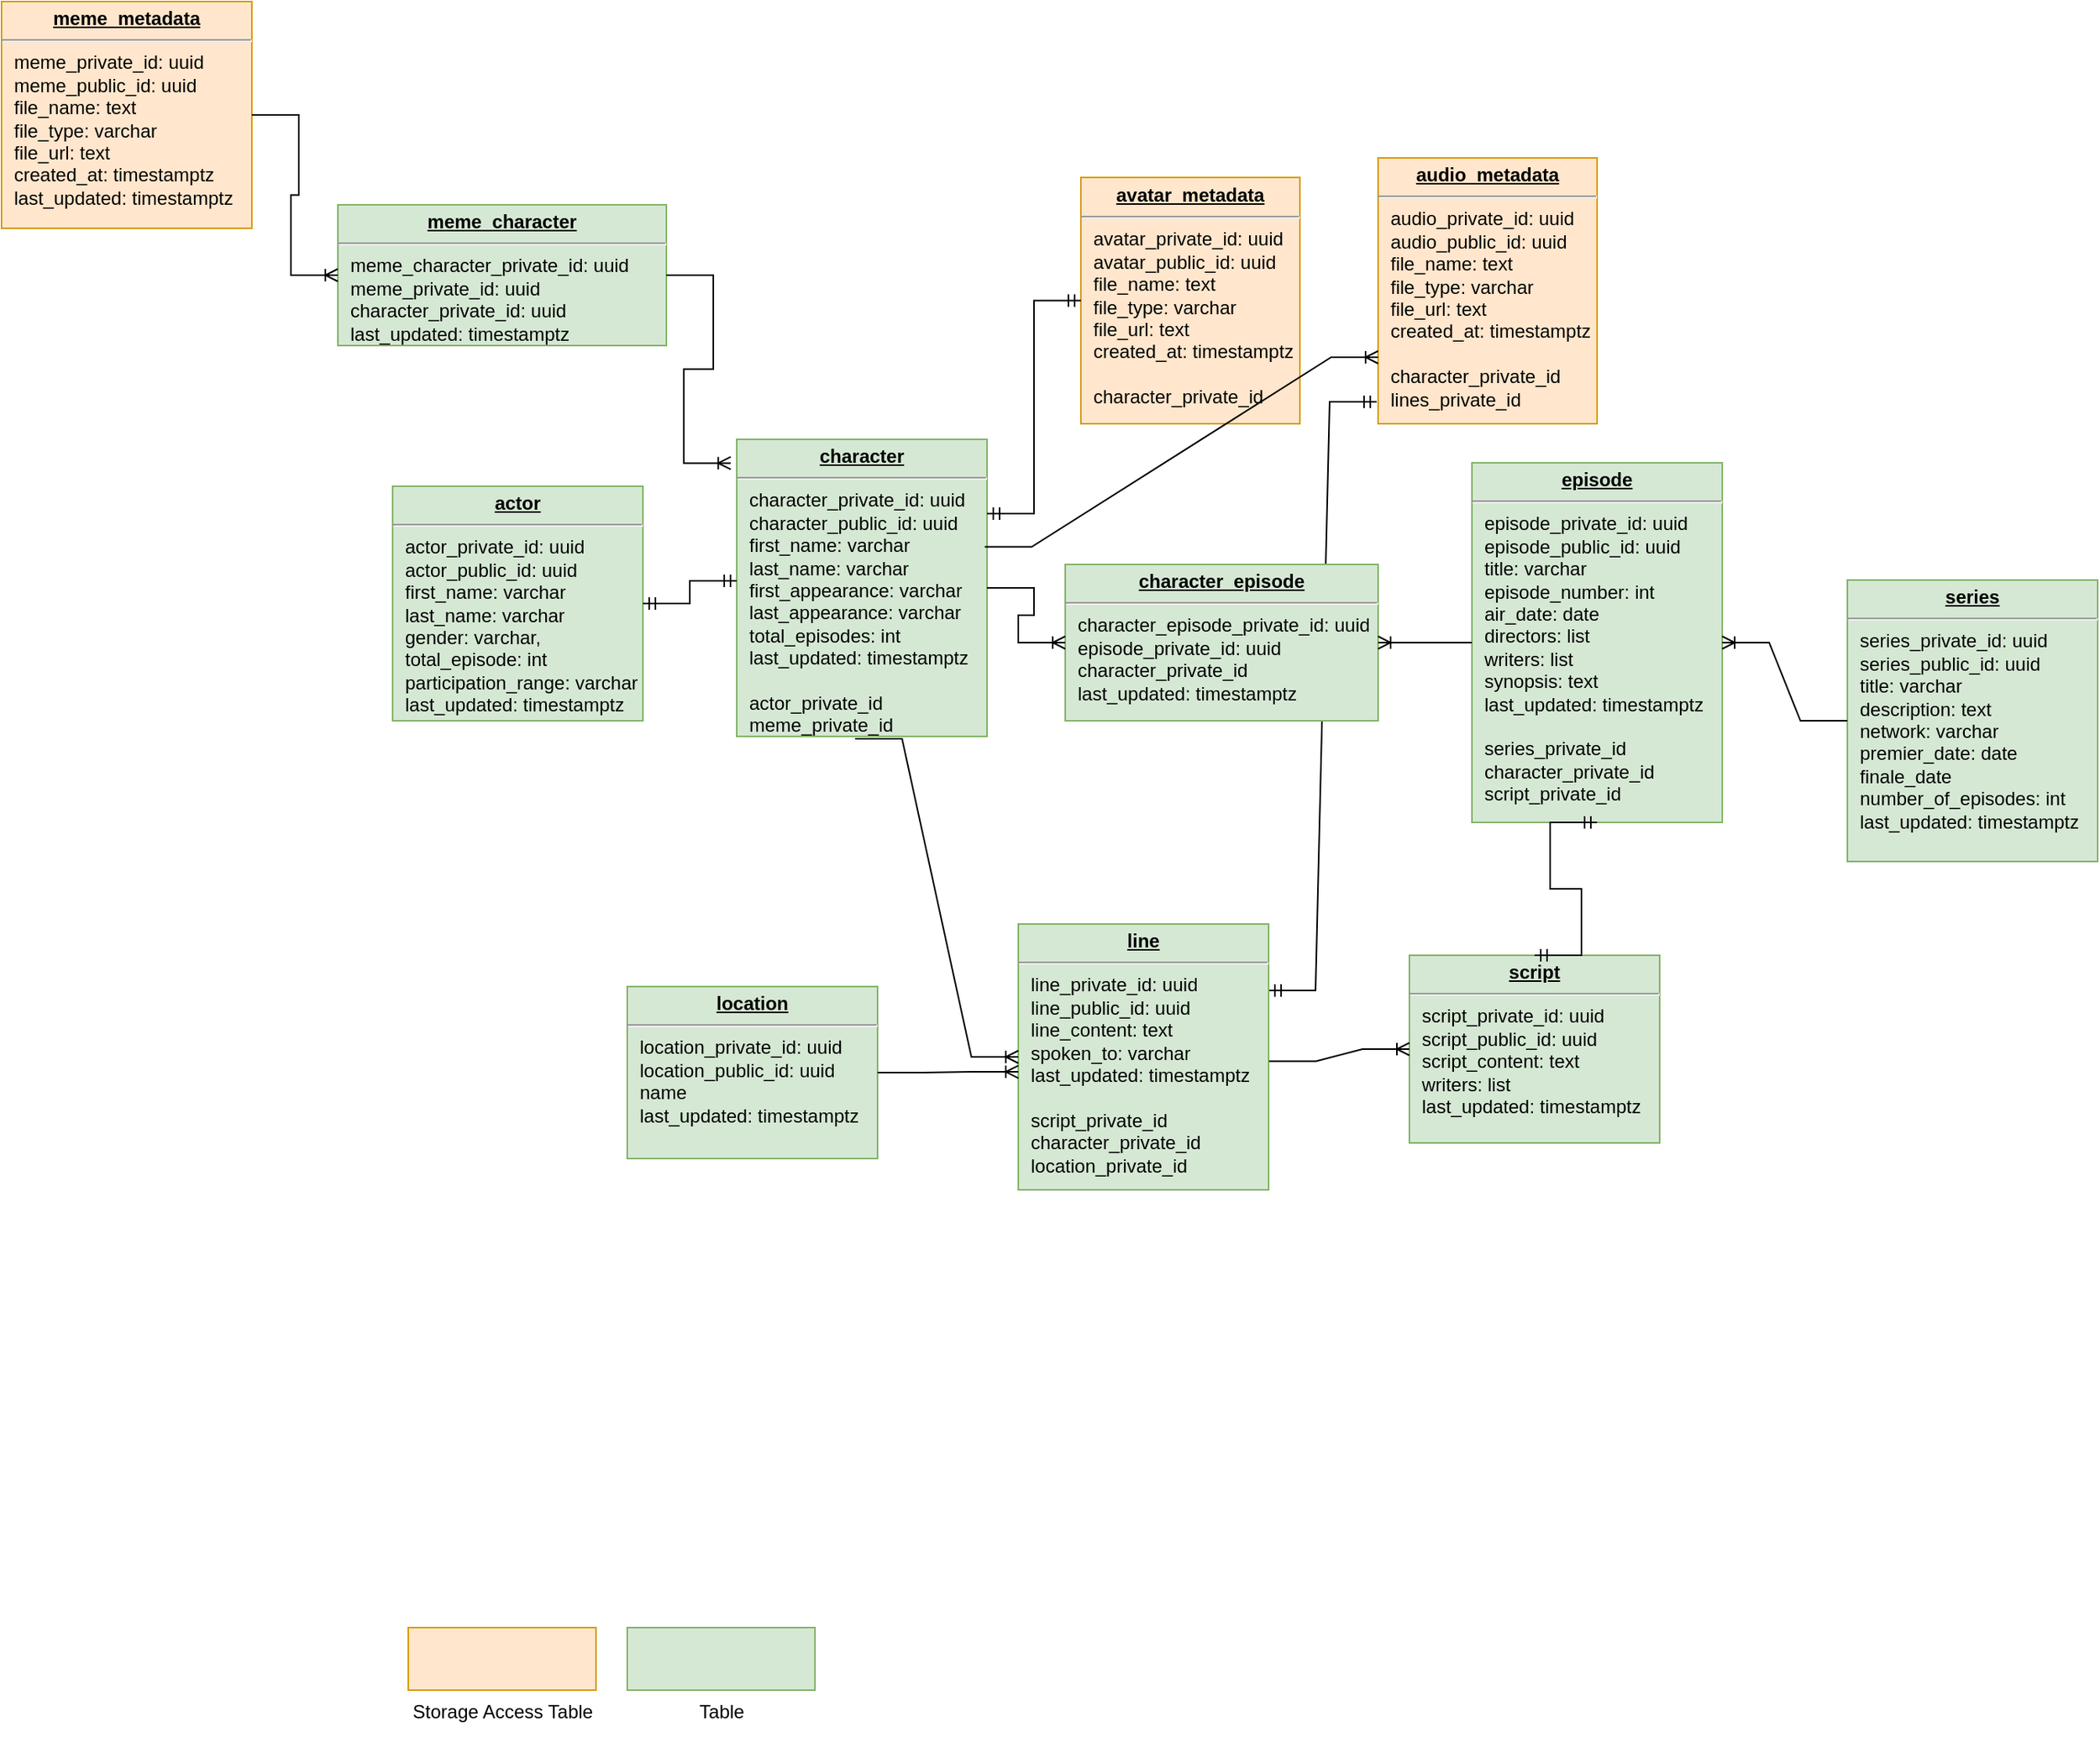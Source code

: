 <mxfile version="24.7.7">
  <diagram name="Page-1" id="a7904f86-f2b4-8e86-fa97-74104820619b">
    <mxGraphModel dx="2534" dy="1657" grid="1" gridSize="10" guides="1" tooltips="1" connect="1" arrows="1" fold="1" page="1" pageScale="1" pageWidth="1100" pageHeight="850" background="none" math="0" shadow="0">
      <root>
        <mxCell id="0" />
        <mxCell id="1" parent="0" />
        <mxCell id="jhZxqAI6PvoO2UWPP2Vh-34" value="" style="edgeStyle=entityRelationEdgeStyle;fontSize=12;html=1;endArrow=ERmandOne;startArrow=ERmandOne;rounded=0;entryX=-0.007;entryY=0.918;entryDx=0;entryDy=0;entryPerimeter=0;exitX=1;exitY=0.25;exitDx=0;exitDy=0;" parent="1" source="jhZxqAI6PvoO2UWPP2Vh-12" target="cB-dNo4hfzyoBNPWXJ-B-2" edge="1">
          <mxGeometry width="100" height="100" relative="1" as="geometry">
            <mxPoint x="530" y="170" as="sourcePoint" />
            <mxPoint x="630" y="70" as="targetPoint" />
          </mxGeometry>
        </mxCell>
        <mxCell id="24794b860abc3c2d-1" value="&lt;p style=&quot;margin: 0px ; margin-top: 4px ; text-align: center ; text-decoration: underline&quot;&gt;&lt;b&gt;avatar_metadata&lt;/b&gt;&lt;/p&gt;&lt;hr&gt;&lt;p style=&quot;margin: 0px ; margin-left: 8px&quot;&gt;avatar_private_id: uuid&lt;/p&gt;&lt;p style=&quot;margin: 0px ; margin-left: 8px&quot;&gt;avatar_public_id: uuid&lt;/p&gt;&lt;p style=&quot;margin: 0px ; margin-left: 8px&quot;&gt;file_name: text&lt;/p&gt;&lt;p style=&quot;margin: 0px ; margin-left: 8px&quot;&gt;file_type: varchar&lt;/p&gt;&lt;p style=&quot;margin: 0px ; margin-left: 8px&quot;&gt;file_url: text&lt;/p&gt;&lt;p style=&quot;margin: 0px ; margin-left: 8px&quot;&gt;created_at: timestamptz&lt;/p&gt;&lt;p style=&quot;margin: 0px ; margin-left: 8px&quot;&gt;&lt;br&gt;&lt;/p&gt;&lt;p style=&quot;margin: 0px ; margin-left: 8px&quot;&gt;character_private_id&lt;/p&gt;" style="verticalAlign=top;align=left;overflow=fill;fontSize=12;fontFamily=Helvetica;html=1;rounded=0;shadow=0;comic=0;labelBackgroundColor=none;strokeWidth=1;fillColor=#ffe6cc;strokeColor=#d79b00;" parent="1" vertex="1">
          <mxGeometry x="460" y="-157.5" width="140" height="157.5" as="geometry" />
        </mxCell>
        <mxCell id="cB-dNo4hfzyoBNPWXJ-B-1" value="&lt;p style=&quot;margin: 0px ; margin-top: 4px ; text-align: center ; text-decoration: underline&quot;&gt;&lt;b&gt;meme_metadata&lt;/b&gt;&lt;/p&gt;&lt;hr&gt;&lt;p style=&quot;margin: 0px ; margin-left: 8px&quot;&gt;meme_private_id: uuid&lt;/p&gt;&lt;p style=&quot;margin: 0px ; margin-left: 8px&quot;&gt;meme_public_id: uuid&lt;/p&gt;&lt;p style=&quot;margin: 0px ; margin-left: 8px&quot;&gt;file_name: text&lt;/p&gt;&lt;p style=&quot;margin: 0px ; margin-left: 8px&quot;&gt;file_type: varchar&lt;/p&gt;&lt;p style=&quot;margin: 0px ; margin-left: 8px&quot;&gt;file_url: text&lt;/p&gt;&lt;p style=&quot;margin: 0px ; margin-left: 8px&quot;&gt;created_at: timestamptz&lt;/p&gt;&lt;p style=&quot;margin: 0px ; margin-left: 8px&quot;&gt;last_updated: timestamptz&lt;br&gt;&lt;/p&gt;" style="verticalAlign=top;align=left;overflow=fill;fontSize=12;fontFamily=Helvetica;html=1;rounded=0;shadow=0;comic=0;labelBackgroundColor=none;strokeWidth=1;fillColor=#ffe6cc;strokeColor=#d79b00;" parent="1" vertex="1">
          <mxGeometry x="-230" y="-270" width="160" height="145" as="geometry" />
        </mxCell>
        <mxCell id="cB-dNo4hfzyoBNPWXJ-B-2" value="&lt;p style=&quot;margin: 0px ; margin-top: 4px ; text-align: center ; text-decoration: underline&quot;&gt;&lt;b&gt;audio_metadata&lt;/b&gt;&lt;/p&gt;&lt;hr&gt;&lt;p style=&quot;margin: 0px ; margin-left: 8px&quot;&gt;audio_private_id: uuid&lt;/p&gt;&lt;p style=&quot;margin: 0px ; margin-left: 8px&quot;&gt;audio_public_id: uuid&lt;/p&gt;&lt;p style=&quot;margin: 0px ; margin-left: 8px&quot;&gt;file_name: text&lt;/p&gt;&lt;p style=&quot;margin: 0px ; margin-left: 8px&quot;&gt;file_type: varchar&lt;/p&gt;&lt;p style=&quot;margin: 0px ; margin-left: 8px&quot;&gt;file_url: text&lt;/p&gt;&lt;p style=&quot;margin: 0px ; margin-left: 8px&quot;&gt;created_at: timestamptz&lt;/p&gt;&lt;p style=&quot;margin: 0px ; margin-left: 8px&quot;&gt;&lt;br&gt;&lt;/p&gt;&lt;p style=&quot;margin: 0px ; margin-left: 8px&quot;&gt;character_private_id&lt;/p&gt;&lt;p style=&quot;margin: 0px ; margin-left: 8px&quot;&gt;lines_private_id&lt;/p&gt;" style="verticalAlign=top;align=left;overflow=fill;fontSize=12;fontFamily=Helvetica;html=1;rounded=0;shadow=0;comic=0;labelBackgroundColor=none;strokeWidth=1;fillColor=#ffe6cc;strokeColor=#d79b00;" parent="1" vertex="1">
          <mxGeometry x="650" y="-170" width="140" height="170" as="geometry" />
        </mxCell>
        <mxCell id="jhZxqAI6PvoO2UWPP2Vh-1" value="&lt;p style=&quot;margin: 0px ; margin-top: 4px ; text-align: center ; text-decoration: underline&quot;&gt;&lt;b&gt;actor&lt;/b&gt;&lt;/p&gt;&lt;hr&gt;&lt;p style=&quot;margin: 0px ; margin-left: 8px&quot;&gt;actor_private_id: uuid&lt;/p&gt;&lt;p style=&quot;margin: 0px ; margin-left: 8px&quot;&gt;actor_public_id: uuid&lt;/p&gt;&lt;p style=&quot;margin: 0px ; margin-left: 8px&quot;&gt;first_name: varchar&lt;/p&gt;&lt;p style=&quot;margin: 0px ; margin-left: 8px&quot;&gt;last_name: varchar&lt;/p&gt;&lt;p style=&quot;margin: 0px ; margin-left: 8px&quot;&gt;gender: varchar,&lt;/p&gt;&lt;p style=&quot;margin: 0px ; margin-left: 8px&quot;&gt;total_episode: int&lt;/p&gt;&lt;p style=&quot;margin: 0px ; margin-left: 8px&quot;&gt;participation_range: varchar&lt;br&gt;&lt;/p&gt;&lt;p style=&quot;margin: 0px ; margin-left: 8px&quot;&gt;last_updated: timestamptz&lt;/p&gt;" style="verticalAlign=top;align=left;overflow=fill;fontSize=12;fontFamily=Helvetica;html=1;rounded=0;shadow=0;comic=0;labelBackgroundColor=none;strokeWidth=1;fillColor=#d5e8d4;strokeColor=#82b366;" parent="1" vertex="1">
          <mxGeometry x="20" y="40" width="160" height="150" as="geometry" />
        </mxCell>
        <mxCell id="jhZxqAI6PvoO2UWPP2Vh-2" value="&lt;p style=&quot;margin: 0px ; margin-top: 4px ; text-align: center ; text-decoration: underline&quot;&gt;&lt;b&gt;character&lt;/b&gt;&lt;/p&gt;&lt;hr&gt;&lt;p style=&quot;margin: 0px ; margin-left: 8px&quot;&gt;character_private_id: uuid&lt;/p&gt;&lt;p style=&quot;margin: 0px ; margin-left: 8px&quot;&gt;character_public_id: uuid&lt;/p&gt;&lt;p style=&quot;margin: 0px ; margin-left: 8px&quot;&gt;first_name: varchar&lt;/p&gt;&lt;p style=&quot;margin: 0px ; margin-left: 8px&quot;&gt;last_name: varchar&lt;/p&gt;&lt;p style=&quot;margin: 0px ; margin-left: 8px&quot;&gt;first_appearance: varchar&lt;/p&gt;&lt;p style=&quot;margin: 0px ; margin-left: 8px&quot;&gt;last_appearance: varchar&lt;br&gt;&lt;/p&gt;&lt;p style=&quot;margin: 0px ; margin-left: 8px&quot;&gt;total_episodes: int&lt;/p&gt;&lt;p style=&quot;margin: 0px ; margin-left: 8px&quot;&gt;last_updated: timestamptz&lt;/p&gt;&lt;p style=&quot;margin: 0px ; margin-left: 8px&quot;&gt;&lt;br&gt;&lt;/p&gt;&lt;p style=&quot;margin: 0px ; margin-left: 8px&quot;&gt;actor_private_id&lt;/p&gt;&lt;p style=&quot;margin: 0px ; margin-left: 8px&quot;&gt;meme_private_id&lt;/p&gt;" style="verticalAlign=top;align=left;overflow=fill;fontSize=12;fontFamily=Helvetica;html=1;rounded=0;shadow=0;comic=0;labelBackgroundColor=none;strokeWidth=1;fillColor=#d5e8d4;strokeColor=#82b366;" parent="1" vertex="1">
          <mxGeometry x="240" y="10" width="160" height="190" as="geometry" />
        </mxCell>
        <mxCell id="jhZxqAI6PvoO2UWPP2Vh-3" value="" style="edgeStyle=entityRelationEdgeStyle;fontSize=12;html=1;endArrow=ERmandOne;startArrow=ERmandOne;rounded=0;entryX=0;entryY=0.476;entryDx=0;entryDy=0;entryPerimeter=0;exitX=1;exitY=0.5;exitDx=0;exitDy=0;fillColor=#d5e8d4;strokeColor=#000000;" parent="1" source="jhZxqAI6PvoO2UWPP2Vh-1" target="jhZxqAI6PvoO2UWPP2Vh-2" edge="1">
          <mxGeometry width="100" height="100" relative="1" as="geometry">
            <mxPoint x="70" y="240" as="sourcePoint" />
            <mxPoint x="170" y="140" as="targetPoint" />
          </mxGeometry>
        </mxCell>
        <mxCell id="jhZxqAI6PvoO2UWPP2Vh-4" value="&lt;p style=&quot;margin: 0px ; margin-top: 4px ; text-align: center ; text-decoration: underline&quot;&gt;&lt;b&gt;episode&lt;/b&gt;&lt;/p&gt;&lt;hr&gt;&lt;p style=&quot;margin: 0px ; margin-left: 8px&quot;&gt;episode_private_id: uuid&lt;/p&gt;&lt;p style=&quot;margin: 0px ; margin-left: 8px&quot;&gt;episode_public_id: uuid&lt;/p&gt;&lt;p style=&quot;margin: 0px ; margin-left: 8px&quot;&gt;title: varchar&lt;/p&gt;&lt;p style=&quot;margin: 0px ; margin-left: 8px&quot;&gt;episode_number: int&lt;/p&gt;&lt;p style=&quot;margin: 0px ; margin-left: 8px&quot;&gt;air_date: date&lt;/p&gt;&lt;p style=&quot;margin: 0px ; margin-left: 8px&quot;&gt;directors: list&lt;/p&gt;&lt;p style=&quot;margin: 0px ; margin-left: 8px&quot;&gt;writers: list&lt;/p&gt;&lt;p style=&quot;margin: 0px ; margin-left: 8px&quot;&gt;synopsis: text&lt;/p&gt;&lt;p style=&quot;margin: 0px ; margin-left: 8px&quot;&gt;last_updated: timestamptz&lt;/p&gt;&lt;p style=&quot;margin: 0px ; margin-left: 8px&quot;&gt;&lt;span style=&quot;background-color: initial;&quot;&gt;&lt;br&gt;&lt;/span&gt;&lt;/p&gt;&lt;p style=&quot;margin: 0px ; margin-left: 8px&quot;&gt;series_private_id&lt;/p&gt;&lt;p style=&quot;margin: 0px ; margin-left: 8px&quot;&gt;character_private_id&lt;/p&gt;&lt;p style=&quot;margin: 0px ; margin-left: 8px&quot;&gt;script_private_id&lt;/p&gt;" style="verticalAlign=top;align=left;overflow=fill;fontSize=12;fontFamily=Helvetica;html=1;rounded=0;shadow=0;comic=0;labelBackgroundColor=none;strokeWidth=1;fillColor=#d5e8d4;strokeColor=#82b366;" parent="1" vertex="1">
          <mxGeometry x="710" y="25" width="160" height="230" as="geometry" />
        </mxCell>
        <mxCell id="jhZxqAI6PvoO2UWPP2Vh-6" value="&lt;p style=&quot;margin: 0px ; margin-top: 4px ; text-align: center ; text-decoration: underline&quot;&gt;&lt;b&gt;character_episode&lt;/b&gt;&lt;/p&gt;&lt;hr&gt;&lt;p style=&quot;margin: 0px ; margin-left: 8px&quot;&gt;character_episode_private_id: uuid&lt;/p&gt;&lt;p style=&quot;margin: 0px ; margin-left: 8px&quot;&gt;episode_private_id: uuid&lt;/p&gt;&lt;p style=&quot;margin: 0px ; margin-left: 8px&quot;&gt;&lt;span style=&quot;background-color: initial;&quot;&gt;character_private_id&lt;/span&gt;&lt;br&gt;&lt;/p&gt;&lt;p style=&quot;margin: 0px ; margin-left: 8px&quot;&gt;last_updated: timestamptz&lt;span style=&quot;background-color: initial;&quot;&gt;&lt;br&gt;&lt;/span&gt;&lt;/p&gt;&lt;p style=&quot;margin: 0px ; margin-left: 8px&quot;&gt;&lt;br&gt;&lt;/p&gt;" style="verticalAlign=top;align=left;overflow=fill;fontSize=12;fontFamily=Helvetica;html=1;rounded=0;shadow=0;comic=0;labelBackgroundColor=none;strokeWidth=1;fillColor=#d5e8d4;strokeColor=#82b366;" parent="1" vertex="1">
          <mxGeometry x="450" y="90" width="200" height="100" as="geometry" />
        </mxCell>
        <mxCell id="jhZxqAI6PvoO2UWPP2Vh-7" value="" style="edgeStyle=entityRelationEdgeStyle;fontSize=12;html=1;endArrow=ERoneToMany;rounded=0;exitX=1;exitY=0.5;exitDx=0;exitDy=0;entryX=0;entryY=0.5;entryDx=0;entryDy=0;fillColor=#d5e8d4;strokeColor=#000000;" parent="1" source="jhZxqAI6PvoO2UWPP2Vh-2" target="jhZxqAI6PvoO2UWPP2Vh-6" edge="1">
          <mxGeometry width="100" height="100" relative="1" as="geometry">
            <mxPoint x="550" y="210" as="sourcePoint" />
            <mxPoint x="650" y="110" as="targetPoint" />
          </mxGeometry>
        </mxCell>
        <mxCell id="jhZxqAI6PvoO2UWPP2Vh-8" value="" style="edgeStyle=entityRelationEdgeStyle;fontSize=12;html=1;endArrow=ERoneToMany;rounded=0;exitX=0;exitY=0.5;exitDx=0;exitDy=0;entryX=1;entryY=0.5;entryDx=0;entryDy=0;fillColor=#d5e8d4;strokeColor=#000000;" parent="1" source="jhZxqAI6PvoO2UWPP2Vh-4" target="jhZxqAI6PvoO2UWPP2Vh-6" edge="1">
          <mxGeometry width="100" height="100" relative="1" as="geometry">
            <mxPoint x="550" y="210" as="sourcePoint" />
            <mxPoint x="650" y="110" as="targetPoint" />
            <Array as="points">
              <mxPoint x="630" y="150" />
            </Array>
          </mxGeometry>
        </mxCell>
        <mxCell id="jhZxqAI6PvoO2UWPP2Vh-9" value="&lt;p style=&quot;margin: 0px ; margin-top: 4px ; text-align: center ; text-decoration: underline&quot;&gt;&lt;b&gt;series&lt;/b&gt;&lt;/p&gt;&lt;hr&gt;&lt;p style=&quot;margin: 0px ; margin-left: 8px&quot;&gt;series_private_id: uuid&lt;/p&gt;&lt;p style=&quot;margin: 0px ; margin-left: 8px&quot;&gt;series_public_id: uuid&lt;/p&gt;&lt;p style=&quot;margin: 0px ; margin-left: 8px&quot;&gt;title: varchar&lt;/p&gt;&lt;p style=&quot;margin: 0px ; margin-left: 8px&quot;&gt;description: text&lt;/p&gt;&lt;p style=&quot;margin: 0px ; margin-left: 8px&quot;&gt;network: varchar&lt;/p&gt;&lt;p style=&quot;margin: 0px ; margin-left: 8px&quot;&gt;premier_date: date&lt;/p&gt;&lt;p style=&quot;margin: 0px ; margin-left: 8px&quot;&gt;finale_date&lt;/p&gt;&lt;p style=&quot;margin: 0px ; margin-left: 8px&quot;&gt;number_of_episodes: int&lt;/p&gt;&lt;p style=&quot;margin: 0px ; margin-left: 8px&quot;&gt;last_updated: timestamptz&lt;/p&gt;&lt;p style=&quot;margin: 0px ; margin-left: 8px&quot;&gt;&lt;br&gt;&lt;/p&gt;" style="verticalAlign=top;align=left;overflow=fill;fontSize=12;fontFamily=Helvetica;html=1;rounded=0;shadow=0;comic=0;labelBackgroundColor=none;strokeWidth=1;fillColor=#d5e8d4;strokeColor=#82b366;" parent="1" vertex="1">
          <mxGeometry x="950" y="100" width="160" height="180" as="geometry" />
        </mxCell>
        <mxCell id="jhZxqAI6PvoO2UWPP2Vh-10" value="" style="edgeStyle=entityRelationEdgeStyle;fontSize=12;html=1;endArrow=ERoneToMany;rounded=0;exitX=0;exitY=0.5;exitDx=0;exitDy=0;entryX=1;entryY=0.5;entryDx=0;entryDy=0;fillColor=#d5e8d4;strokeColor=#000000;" parent="1" source="jhZxqAI6PvoO2UWPP2Vh-9" target="jhZxqAI6PvoO2UWPP2Vh-4" edge="1">
          <mxGeometry width="100" height="100" relative="1" as="geometry">
            <mxPoint x="1000" y="290" as="sourcePoint" />
            <mxPoint x="1100" y="190" as="targetPoint" />
          </mxGeometry>
        </mxCell>
        <mxCell id="jhZxqAI6PvoO2UWPP2Vh-11" value="&lt;p style=&quot;margin: 0px ; margin-top: 4px ; text-align: center ; text-decoration: underline&quot;&gt;&lt;b&gt;script&lt;/b&gt;&lt;/p&gt;&lt;hr&gt;&lt;p style=&quot;margin: 0px ; margin-left: 8px&quot;&gt;script_private_id: uuid&lt;/p&gt;&lt;p style=&quot;margin: 0px ; margin-left: 8px&quot;&gt;script_public_id: uuid&lt;/p&gt;&lt;p style=&quot;margin: 0px ; margin-left: 8px&quot;&gt;script_content: text&lt;/p&gt;&lt;p style=&quot;margin: 0px ; margin-left: 8px&quot;&gt;writers: list&lt;/p&gt;&lt;p style=&quot;margin: 0px ; margin-left: 8px&quot;&gt;last_updated: timestamptz&lt;/p&gt;&lt;p style=&quot;margin: 0px ; margin-left: 8px&quot;&gt;&lt;br&gt;&lt;/p&gt;&lt;p style=&quot;margin: 0px ; margin-left: 8px&quot;&gt;&lt;br&gt;&lt;/p&gt;" style="verticalAlign=top;align=left;overflow=fill;fontSize=12;fontFamily=Helvetica;html=1;rounded=0;shadow=0;comic=0;labelBackgroundColor=none;strokeWidth=1;fillColor=#d5e8d4;strokeColor=#82b366;" parent="1" vertex="1">
          <mxGeometry x="670" y="340" width="160" height="120" as="geometry" />
        </mxCell>
        <mxCell id="jhZxqAI6PvoO2UWPP2Vh-12" value="&lt;p style=&quot;margin: 0px ; margin-top: 4px ; text-align: center ; text-decoration: underline&quot;&gt;&lt;b&gt;line&lt;/b&gt;&lt;/p&gt;&lt;hr&gt;&lt;p style=&quot;margin: 0px ; margin-left: 8px&quot;&gt;line_private_id: uuid&lt;/p&gt;&lt;p style=&quot;margin: 0px ; margin-left: 8px&quot;&gt;line_public_id: uuid&lt;/p&gt;&lt;p style=&quot;margin: 0px ; margin-left: 8px&quot;&gt;line_content: text&lt;/p&gt;&lt;p style=&quot;margin: 0px ; margin-left: 8px&quot;&gt;spoken_to: varchar&lt;/p&gt;&lt;p style=&quot;margin: 0px ; margin-left: 8px&quot;&gt;last_updated: timestamptz&lt;/p&gt;&lt;p style=&quot;margin: 0px ; margin-left: 8px&quot;&gt;&lt;br&gt;&lt;/p&gt;&lt;p style=&quot;margin: 0px ; margin-left: 8px&quot;&gt;script_private_id&lt;/p&gt;&lt;p style=&quot;margin: 0px ; margin-left: 8px&quot;&gt;character_private_id&lt;/p&gt;&lt;p style=&quot;margin: 0px ; margin-left: 8px&quot;&gt;location_private_id&lt;/p&gt;" style="verticalAlign=top;align=left;overflow=fill;fontSize=12;fontFamily=Helvetica;html=1;rounded=0;shadow=0;comic=0;labelBackgroundColor=none;strokeWidth=1;fillColor=#d5e8d4;strokeColor=#82b366;" parent="1" vertex="1">
          <mxGeometry x="420" y="320" width="160" height="170" as="geometry" />
        </mxCell>
        <mxCell id="jhZxqAI6PvoO2UWPP2Vh-13" value="" style="edgeStyle=entityRelationEdgeStyle;fontSize=12;html=1;endArrow=ERoneToMany;rounded=0;exitX=1.002;exitY=0.516;exitDx=0;exitDy=0;exitPerimeter=0;entryX=0;entryY=0.5;entryDx=0;entryDy=0;fillColor=#d5e8d4;strokeColor=#000000;" parent="1" source="jhZxqAI6PvoO2UWPP2Vh-12" target="jhZxqAI6PvoO2UWPP2Vh-11" edge="1">
          <mxGeometry width="100" height="100" relative="1" as="geometry">
            <mxPoint x="590" y="450" as="sourcePoint" />
            <mxPoint x="690" y="350" as="targetPoint" />
          </mxGeometry>
        </mxCell>
        <mxCell id="jhZxqAI6PvoO2UWPP2Vh-15" value="" style="edgeStyle=entityRelationEdgeStyle;fontSize=12;html=1;endArrow=ERmandOne;startArrow=ERmandOne;rounded=0;exitX=0.5;exitY=0;exitDx=0;exitDy=0;entryX=0.5;entryY=1;entryDx=0;entryDy=0;fillColor=#d5e8d4;strokeColor=#000000;" parent="1" source="jhZxqAI6PvoO2UWPP2Vh-11" target="jhZxqAI6PvoO2UWPP2Vh-4" edge="1">
          <mxGeometry width="100" height="100" relative="1" as="geometry">
            <mxPoint x="832.52" y="496.55" as="sourcePoint" />
            <mxPoint x="827.48" y="310" as="targetPoint" />
            <Array as="points">
              <mxPoint x="827.48" y="380" />
            </Array>
          </mxGeometry>
        </mxCell>
        <mxCell id="jhZxqAI6PvoO2UWPP2Vh-16" value="" style="edgeStyle=entityRelationEdgeStyle;fontSize=12;html=1;endArrow=ERoneToMany;rounded=0;exitX=0.473;exitY=1.008;exitDx=0;exitDy=0;exitPerimeter=0;entryX=0;entryY=0.5;entryDx=0;entryDy=0;fillColor=#d5e8d4;strokeColor=#000000;" parent="1" source="jhZxqAI6PvoO2UWPP2Vh-2" target="jhZxqAI6PvoO2UWPP2Vh-12" edge="1">
          <mxGeometry width="100" height="100" relative="1" as="geometry">
            <mxPoint x="340" y="450" as="sourcePoint" />
            <mxPoint x="440" y="350" as="targetPoint" />
          </mxGeometry>
        </mxCell>
        <mxCell id="jhZxqAI6PvoO2UWPP2Vh-17" value="&lt;p style=&quot;margin: 0px ; margin-top: 4px ; text-align: center ; text-decoration: underline&quot;&gt;&lt;b&gt;location&lt;/b&gt;&lt;/p&gt;&lt;hr&gt;&lt;p style=&quot;margin: 0px ; margin-left: 8px&quot;&gt;location_private_id: uuid&lt;/p&gt;&lt;p style=&quot;margin: 0px ; margin-left: 8px&quot;&gt;location_public_id: uuid&lt;/p&gt;&lt;p style=&quot;margin: 0px ; margin-left: 8px&quot;&gt;name&lt;/p&gt;&lt;p style=&quot;margin: 0px ; margin-left: 8px&quot;&gt;last_updated: timestamptz&lt;/p&gt;&lt;p style=&quot;margin: 0px ; margin-left: 8px&quot;&gt;&lt;br&gt;&lt;/p&gt;&lt;p style=&quot;margin: 0px ; margin-left: 8px&quot;&gt;&lt;br&gt;&lt;/p&gt;" style="verticalAlign=top;align=left;overflow=fill;fontSize=12;fontFamily=Helvetica;html=1;rounded=0;shadow=0;comic=0;labelBackgroundColor=none;strokeWidth=1;fillColor=#d5e8d4;strokeColor=#82b366;" parent="1" vertex="1">
          <mxGeometry x="170" y="360" width="160" height="110" as="geometry" />
        </mxCell>
        <mxCell id="jhZxqAI6PvoO2UWPP2Vh-19" value="" style="edgeStyle=entityRelationEdgeStyle;fontSize=12;html=1;endArrow=ERoneToMany;rounded=0;entryX=0;entryY=0.556;entryDx=0;entryDy=0;entryPerimeter=0;exitX=1;exitY=0.5;exitDx=0;exitDy=0;fillColor=#d5e8d4;strokeColor=#000000;" parent="1" source="jhZxqAI6PvoO2UWPP2Vh-17" target="jhZxqAI6PvoO2UWPP2Vh-12" edge="1">
          <mxGeometry width="100" height="100" relative="1" as="geometry">
            <mxPoint x="220" y="450" as="sourcePoint" />
            <mxPoint x="320" y="350" as="targetPoint" />
          </mxGeometry>
        </mxCell>
        <mxCell id="jhZxqAI6PvoO2UWPP2Vh-21" value="Storage Access Table&lt;div&gt;&lt;br&gt;&lt;/div&gt;" style="verticalLabelPosition=bottom;verticalAlign=top;html=1;shape=mxgraph.basic.rect;fillColor2=none;strokeWidth=1;size=20;indent=5;fillColor=#ffe6cc;strokeColor=#d79b00;" parent="1" vertex="1">
          <mxGeometry x="30" y="770" width="120" height="40" as="geometry" />
        </mxCell>
        <mxCell id="jhZxqAI6PvoO2UWPP2Vh-22" value="Table&lt;div&gt;&lt;br&gt;&lt;/div&gt;" style="verticalLabelPosition=bottom;verticalAlign=top;html=1;shape=mxgraph.basic.rect;fillColor2=none;strokeWidth=1;size=20;indent=5;fillColor=#d5e8d4;strokeColor=#82b366;" parent="1" vertex="1">
          <mxGeometry x="170" y="770" width="120" height="40" as="geometry" />
        </mxCell>
        <mxCell id="jhZxqAI6PvoO2UWPP2Vh-27" value="&lt;p style=&quot;margin: 0px ; margin-top: 4px ; text-align: center ; text-decoration: underline&quot;&gt;&lt;b&gt;meme_character&lt;/b&gt;&lt;/p&gt;&lt;hr&gt;&lt;p style=&quot;margin: 0px ; margin-left: 8px&quot;&gt;meme_character_private_id: uuid&lt;/p&gt;&lt;p style=&quot;margin: 0px ; margin-left: 8px&quot;&gt;meme_private_id: uuid&lt;/p&gt;&lt;p style=&quot;margin: 0px ; margin-left: 8px&quot;&gt;character_private_id: uuid&lt;/p&gt;&lt;p style=&quot;margin: 0px 0px 0px 8px;&quot;&gt;last_updated: timestamptz&lt;span style=&quot;background-color: initial;&quot;&gt;&lt;br&gt;&lt;/span&gt;&lt;/p&gt;&lt;p style=&quot;margin: 0px 0px 0px 8px;&quot;&gt;&lt;br&gt;&lt;/p&gt;" style="verticalAlign=top;align=left;overflow=fill;fontSize=12;fontFamily=Helvetica;html=1;rounded=0;shadow=0;comic=0;labelBackgroundColor=none;strokeWidth=1;fillColor=#d5e8d4;strokeColor=#82b366;" parent="1" vertex="1">
          <mxGeometry x="-15" y="-140" width="210" height="90" as="geometry" />
        </mxCell>
        <mxCell id="jhZxqAI6PvoO2UWPP2Vh-28" value="" style="edgeStyle=entityRelationEdgeStyle;fontSize=12;html=1;endArrow=ERoneToMany;rounded=0;exitX=1;exitY=0.5;exitDx=0;exitDy=0;entryX=0;entryY=0.5;entryDx=0;entryDy=0;" parent="1" source="cB-dNo4hfzyoBNPWXJ-B-1" target="jhZxqAI6PvoO2UWPP2Vh-27" edge="1">
          <mxGeometry width="100" height="100" relative="1" as="geometry">
            <mxPoint x="90" y="20" as="sourcePoint" />
            <mxPoint x="190" y="-80" as="targetPoint" />
          </mxGeometry>
        </mxCell>
        <mxCell id="jhZxqAI6PvoO2UWPP2Vh-29" value="" style="edgeStyle=entityRelationEdgeStyle;fontSize=12;html=1;endArrow=ERoneToMany;rounded=0;exitX=1;exitY=0.5;exitDx=0;exitDy=0;entryX=-0.024;entryY=0.08;entryDx=0;entryDy=0;entryPerimeter=0;" parent="1" source="jhZxqAI6PvoO2UWPP2Vh-27" target="jhZxqAI6PvoO2UWPP2Vh-2" edge="1">
          <mxGeometry width="100" height="100" relative="1" as="geometry">
            <mxPoint x="280" y="-150" as="sourcePoint" />
            <mxPoint x="380" y="-250" as="targetPoint" />
          </mxGeometry>
        </mxCell>
        <mxCell id="jhZxqAI6PvoO2UWPP2Vh-30" value="" style="edgeStyle=entityRelationEdgeStyle;fontSize=12;html=1;endArrow=ERmandOne;startArrow=ERmandOne;rounded=0;exitX=1;exitY=0.25;exitDx=0;exitDy=0;entryX=0;entryY=0.5;entryDx=0;entryDy=0;" parent="1" source="jhZxqAI6PvoO2UWPP2Vh-2" target="24794b860abc3c2d-1" edge="1">
          <mxGeometry width="100" height="100" relative="1" as="geometry">
            <mxPoint x="410" y="60" as="sourcePoint" />
            <mxPoint x="500" y="-40" as="targetPoint" />
          </mxGeometry>
        </mxCell>
        <mxCell id="jhZxqAI6PvoO2UWPP2Vh-33" value="" style="edgeStyle=entityRelationEdgeStyle;fontSize=12;html=1;endArrow=ERoneToMany;rounded=0;exitX=0.991;exitY=0.362;exitDx=0;exitDy=0;exitPerimeter=0;entryX=0;entryY=0.75;entryDx=0;entryDy=0;" parent="1" source="jhZxqAI6PvoO2UWPP2Vh-2" target="cB-dNo4hfzyoBNPWXJ-B-2" edge="1">
          <mxGeometry width="100" height="100" relative="1" as="geometry">
            <mxPoint x="430" y="85" as="sourcePoint" />
            <mxPoint x="530" y="-15" as="targetPoint" />
          </mxGeometry>
        </mxCell>
      </root>
    </mxGraphModel>
  </diagram>
</mxfile>
